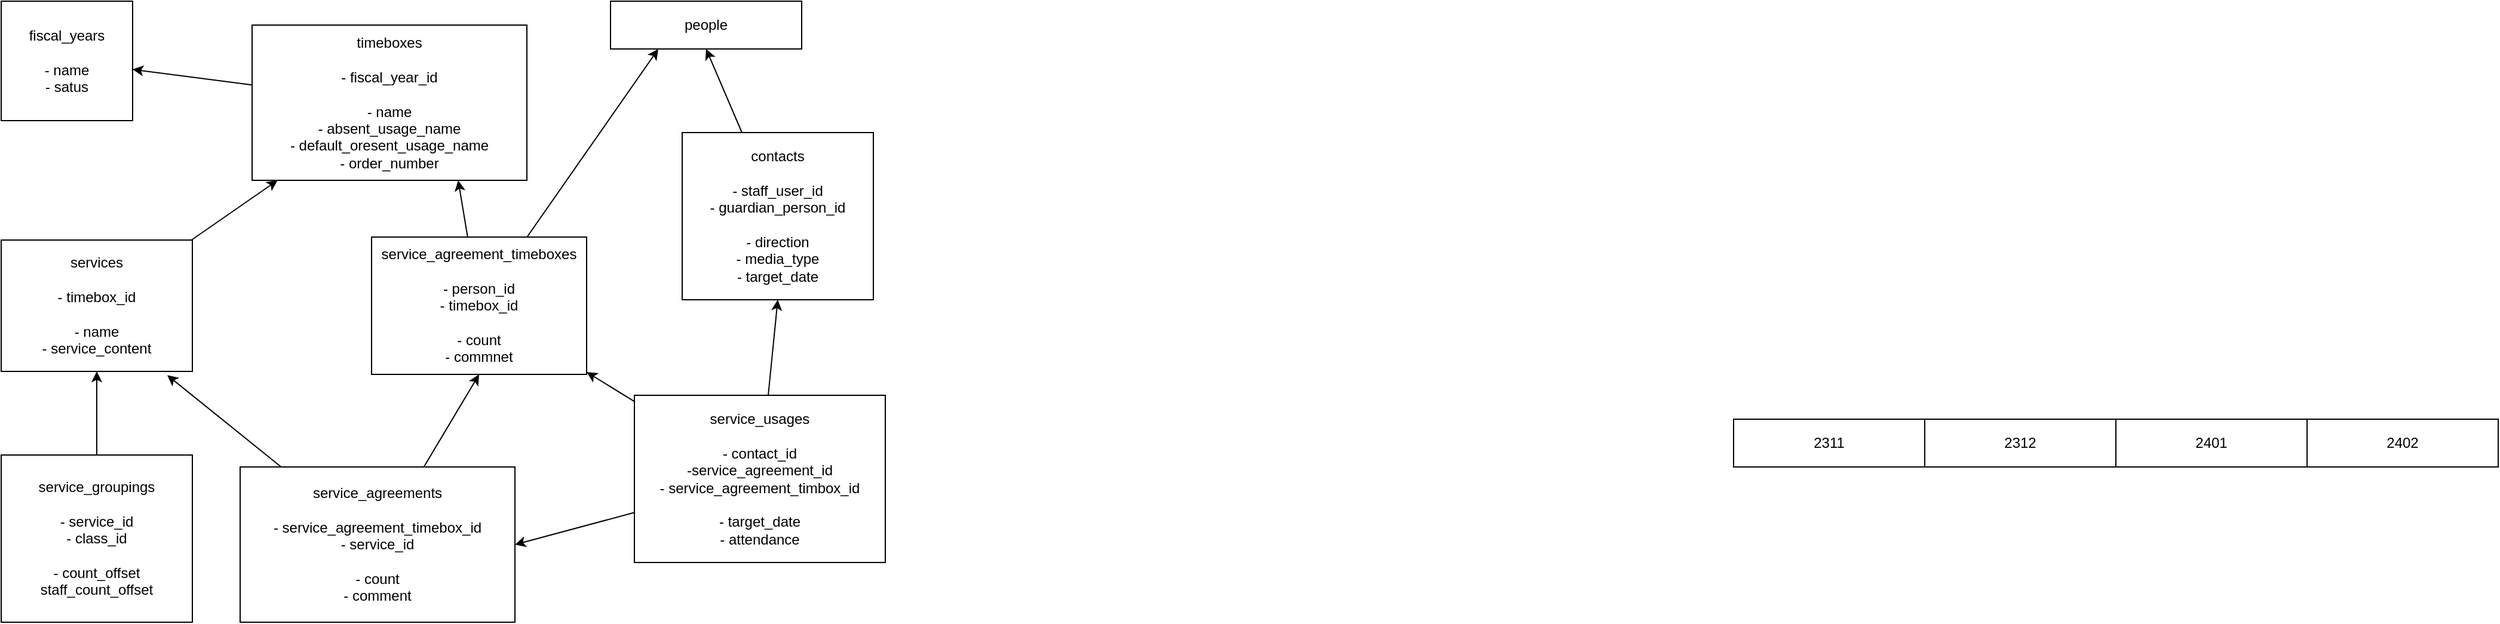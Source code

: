 <mxfile>
    <diagram id="YE1ckkCBfMegmXbaHc6P" name="ページ1">
        <mxGraphModel dx="1386" dy="791" grid="1" gridSize="10" guides="1" tooltips="1" connect="1" arrows="1" fold="1" page="1" pageScale="1" pageWidth="827" pageHeight="1169" math="0" shadow="0">
            <root>
                <mxCell id="0"/>
                <mxCell id="1" parent="0"/>
                <mxCell id="2" value="fiscal_years&lt;br&gt;&lt;br&gt;- name&lt;br&gt;- satus&lt;br&gt;" style="rounded=0;whiteSpace=wrap;html=1;" parent="1" vertex="1">
                    <mxGeometry x="30" y="10" width="110" height="100" as="geometry"/>
                </mxCell>
                <mxCell id="48" value="" style="edgeStyle=none;html=1;entryX=0.5;entryY=1;entryDx=0;entryDy=0;" parent="1" source="7" target="20" edge="1">
                    <mxGeometry relative="1" as="geometry">
                        <mxPoint x="870" y="90" as="targetPoint"/>
                    </mxGeometry>
                </mxCell>
                <mxCell id="7" value="contacts&lt;br&gt;&lt;br&gt;- staff_user_id&lt;br&gt;- guardian_person_id&lt;br&gt;&lt;br&gt;- direction&lt;br&gt;- media_type&lt;br&gt;- target_date" style="rounded=0;whiteSpace=wrap;html=1;" parent="1" vertex="1">
                    <mxGeometry x="600" y="120" width="160" height="140" as="geometry"/>
                </mxCell>
                <mxCell id="29" value="" style="edgeStyle=none;html=1;entryX=0.5;entryY=1;entryDx=0;entryDy=0;" parent="1" source="8" target="7" edge="1">
                    <mxGeometry relative="1" as="geometry">
                        <mxPoint x="135" y="135" as="targetPoint"/>
                    </mxGeometry>
                </mxCell>
                <mxCell id="43" value="" style="edgeStyle=none;html=1;" parent="1" source="8" target="23" edge="1">
                    <mxGeometry relative="1" as="geometry"/>
                </mxCell>
                <mxCell id="45" value="" style="edgeStyle=none;html=1;entryX=1;entryY=0.5;entryDx=0;entryDy=0;" parent="1" source="8" target="24" edge="1">
                    <mxGeometry relative="1" as="geometry">
                        <mxPoint x="795" y="490" as="targetPoint"/>
                    </mxGeometry>
                </mxCell>
                <mxCell id="8" value="service_usages&lt;br&gt;&lt;br&gt;- contact_id&lt;br&gt;-service_agreement_id&lt;br&gt;- service_agreement_timbox_id&lt;br&gt;&lt;br&gt;- target_date&lt;br&gt;- attendance&lt;br&gt;" style="rounded=0;whiteSpace=wrap;html=1;" parent="1" vertex="1">
                    <mxGeometry x="560" y="340" width="210" height="140" as="geometry"/>
                </mxCell>
                <mxCell id="35" value="" style="edgeStyle=none;html=1;" parent="1" source="9" target="2" edge="1">
                    <mxGeometry relative="1" as="geometry"/>
                </mxCell>
                <mxCell id="9" value="timeboxes&lt;br&gt;&lt;br&gt;- fiscal_year_id&lt;br&gt;&lt;br&gt;- name&lt;br&gt;- absent_usage_name&lt;br&gt;- default_oresent_usage_name&lt;br&gt;- order_number&lt;br&gt;" style="rounded=0;whiteSpace=wrap;html=1;" parent="1" vertex="1">
                    <mxGeometry x="240" y="30" width="230" height="130" as="geometry"/>
                </mxCell>
                <mxCell id="14" value="2402" style="rounded=0;whiteSpace=wrap;html=1;" parent="1" vertex="1">
                    <mxGeometry x="1960" y="360" width="160" height="40" as="geometry"/>
                </mxCell>
                <mxCell id="15" value="2401" style="rounded=0;whiteSpace=wrap;html=1;" parent="1" vertex="1">
                    <mxGeometry x="1800" y="360" width="160" height="40" as="geometry"/>
                </mxCell>
                <mxCell id="16" value="2312" style="rounded=0;whiteSpace=wrap;html=1;" parent="1" vertex="1">
                    <mxGeometry x="1640" y="360" width="160" height="40" as="geometry"/>
                </mxCell>
                <mxCell id="17" value="2311" style="rounded=0;whiteSpace=wrap;html=1;" parent="1" vertex="1">
                    <mxGeometry x="1480" y="360" width="160" height="40" as="geometry"/>
                </mxCell>
                <mxCell id="20" value="people&lt;br&gt;" style="rounded=0;whiteSpace=wrap;html=1;" parent="1" vertex="1">
                    <mxGeometry x="540" y="10" width="160" height="40" as="geometry"/>
                </mxCell>
                <mxCell id="42" value="" style="edgeStyle=none;html=1;entryX=0.75;entryY=1;entryDx=0;entryDy=0;" parent="1" source="23" target="9" edge="1">
                    <mxGeometry relative="1" as="geometry">
                        <mxPoint x="550" y="52.5" as="targetPoint"/>
                    </mxGeometry>
                </mxCell>
                <mxCell id="50" value="" style="edgeStyle=none;html=1;entryX=0.25;entryY=1;entryDx=0;entryDy=0;" parent="1" source="23" target="20" edge="1">
                    <mxGeometry relative="1" as="geometry">
                        <mxPoint x="480" y="160" as="targetPoint"/>
                    </mxGeometry>
                </mxCell>
                <mxCell id="23" value="service_agreement_timeboxes&lt;br&gt;&lt;br&gt;- person_id&lt;br&gt;- timebox_id&lt;br&gt;&lt;br&gt;- count&lt;br&gt;- commnet&lt;br&gt;" style="rounded=0;whiteSpace=wrap;html=1;" parent="1" vertex="1">
                    <mxGeometry x="340" y="207.5" width="180" height="115" as="geometry"/>
                </mxCell>
                <mxCell id="37" value="" style="edgeStyle=none;html=1;entryX=0.5;entryY=1;entryDx=0;entryDy=0;" parent="1" source="24" target="23" edge="1">
                    <mxGeometry relative="1" as="geometry">
                        <mxPoint x="590" y="180" as="targetPoint"/>
                    </mxGeometry>
                </mxCell>
                <mxCell id="39" value="" style="edgeStyle=none;html=1;entryX=0.869;entryY=1.029;entryDx=0;entryDy=0;entryPerimeter=0;" parent="1" source="24" target="25" edge="1">
                    <mxGeometry relative="1" as="geometry"/>
                </mxCell>
                <mxCell id="24" value="service_agreements&lt;br&gt;&lt;br&gt;- service_agreement_timebox_id&lt;br&gt;- service_id&lt;br&gt;&lt;br&gt;- count&lt;br&gt;- comment&lt;br&gt;" style="rounded=0;whiteSpace=wrap;html=1;" parent="1" vertex="1">
                    <mxGeometry x="230" y="400" width="230" height="130" as="geometry"/>
                </mxCell>
                <mxCell id="38" value="" style="edgeStyle=none;html=1;" parent="1" source="25" target="9" edge="1">
                    <mxGeometry relative="1" as="geometry"/>
                </mxCell>
                <mxCell id="25" value="services&lt;br&gt;&lt;br&gt;- timebox_id&lt;br&gt;&lt;br&gt;- name&lt;br&gt;- service_content&lt;br&gt;" style="rounded=0;whiteSpace=wrap;html=1;" parent="1" vertex="1">
                    <mxGeometry x="30" y="210" width="160" height="110" as="geometry"/>
                </mxCell>
                <mxCell id="34" value="" style="edgeStyle=none;html=1;" parent="1" source="30" target="25" edge="1">
                    <mxGeometry relative="1" as="geometry"/>
                </mxCell>
                <mxCell id="30" value="service_groupings&lt;br&gt;&lt;br&gt;- service_id&lt;br&gt;- class_id&lt;br&gt;&lt;br&gt;- count_offset&lt;br&gt;staff_count_offset&lt;br&gt;" style="rounded=0;whiteSpace=wrap;html=1;" parent="1" vertex="1">
                    <mxGeometry x="30" y="390" width="160" height="140" as="geometry"/>
                </mxCell>
            </root>
        </mxGraphModel>
    </diagram>
</mxfile>